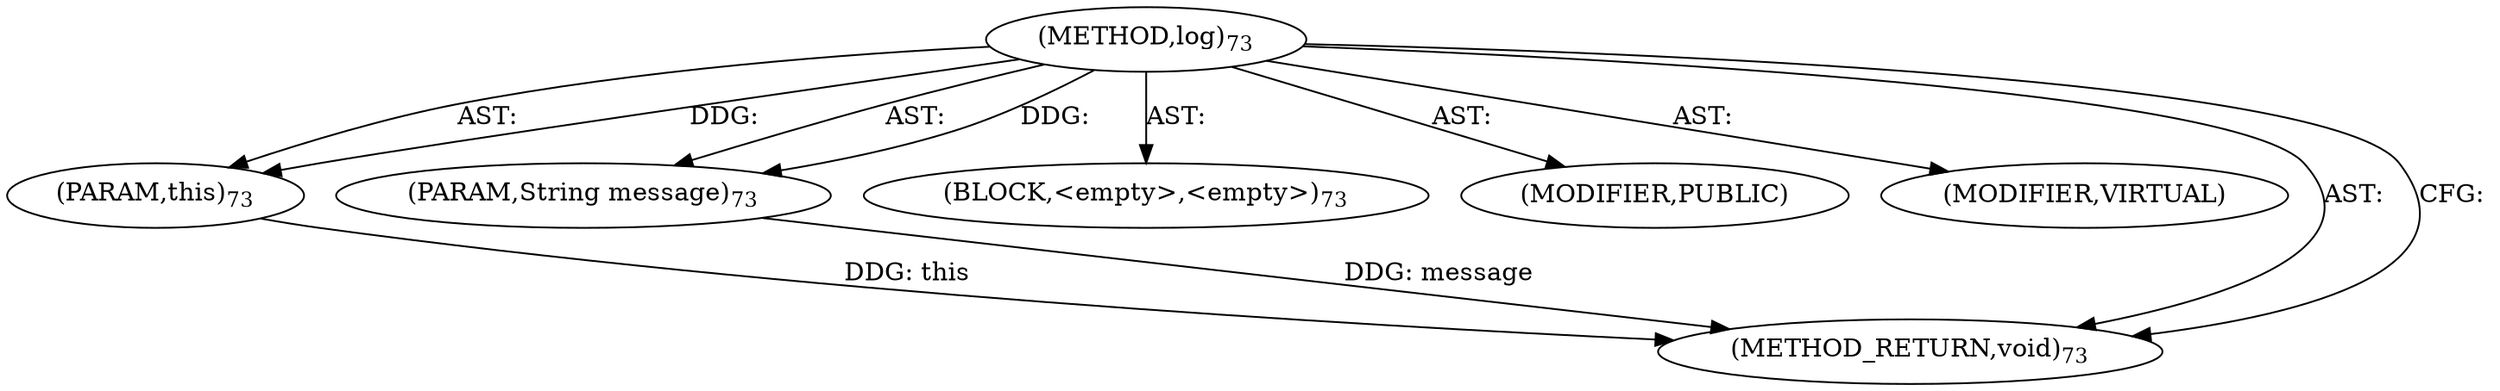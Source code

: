 digraph "log" {  
"111669149704" [label = <(METHOD,log)<SUB>73</SUB>> ]
"115964117011" [label = <(PARAM,this)<SUB>73</SUB>> ]
"115964117012" [label = <(PARAM,String message)<SUB>73</SUB>> ]
"25769803796" [label = <(BLOCK,&lt;empty&gt;,&lt;empty&gt;)<SUB>73</SUB>> ]
"133143986195" [label = <(MODIFIER,PUBLIC)> ]
"133143986196" [label = <(MODIFIER,VIRTUAL)> ]
"128849018888" [label = <(METHOD_RETURN,void)<SUB>73</SUB>> ]
  "111669149704" -> "115964117011"  [ label = "AST: "] 
  "111669149704" -> "115964117012"  [ label = "AST: "] 
  "111669149704" -> "25769803796"  [ label = "AST: "] 
  "111669149704" -> "133143986195"  [ label = "AST: "] 
  "111669149704" -> "133143986196"  [ label = "AST: "] 
  "111669149704" -> "128849018888"  [ label = "AST: "] 
  "111669149704" -> "128849018888"  [ label = "CFG: "] 
  "115964117011" -> "128849018888"  [ label = "DDG: this"] 
  "115964117012" -> "128849018888"  [ label = "DDG: message"] 
  "111669149704" -> "115964117011"  [ label = "DDG: "] 
  "111669149704" -> "115964117012"  [ label = "DDG: "] 
}
